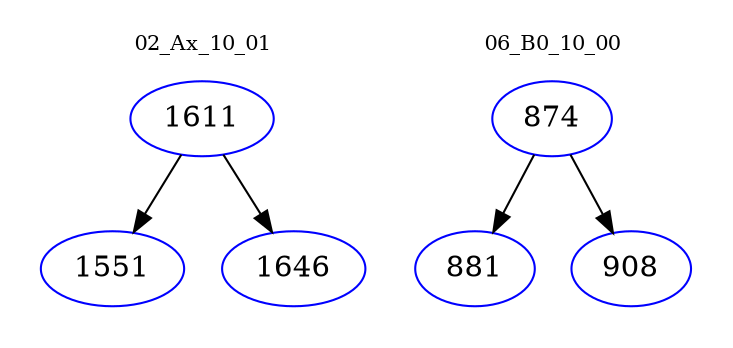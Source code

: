 digraph{
subgraph cluster_0 {
color = white
label = "02_Ax_10_01";
fontsize=10;
T0_1611 [label="1611", color="blue"]
T0_1611 -> T0_1551 [color="black"]
T0_1551 [label="1551", color="blue"]
T0_1611 -> T0_1646 [color="black"]
T0_1646 [label="1646", color="blue"]
}
subgraph cluster_1 {
color = white
label = "06_B0_10_00";
fontsize=10;
T1_874 [label="874", color="blue"]
T1_874 -> T1_881 [color="black"]
T1_881 [label="881", color="blue"]
T1_874 -> T1_908 [color="black"]
T1_908 [label="908", color="blue"]
}
}
